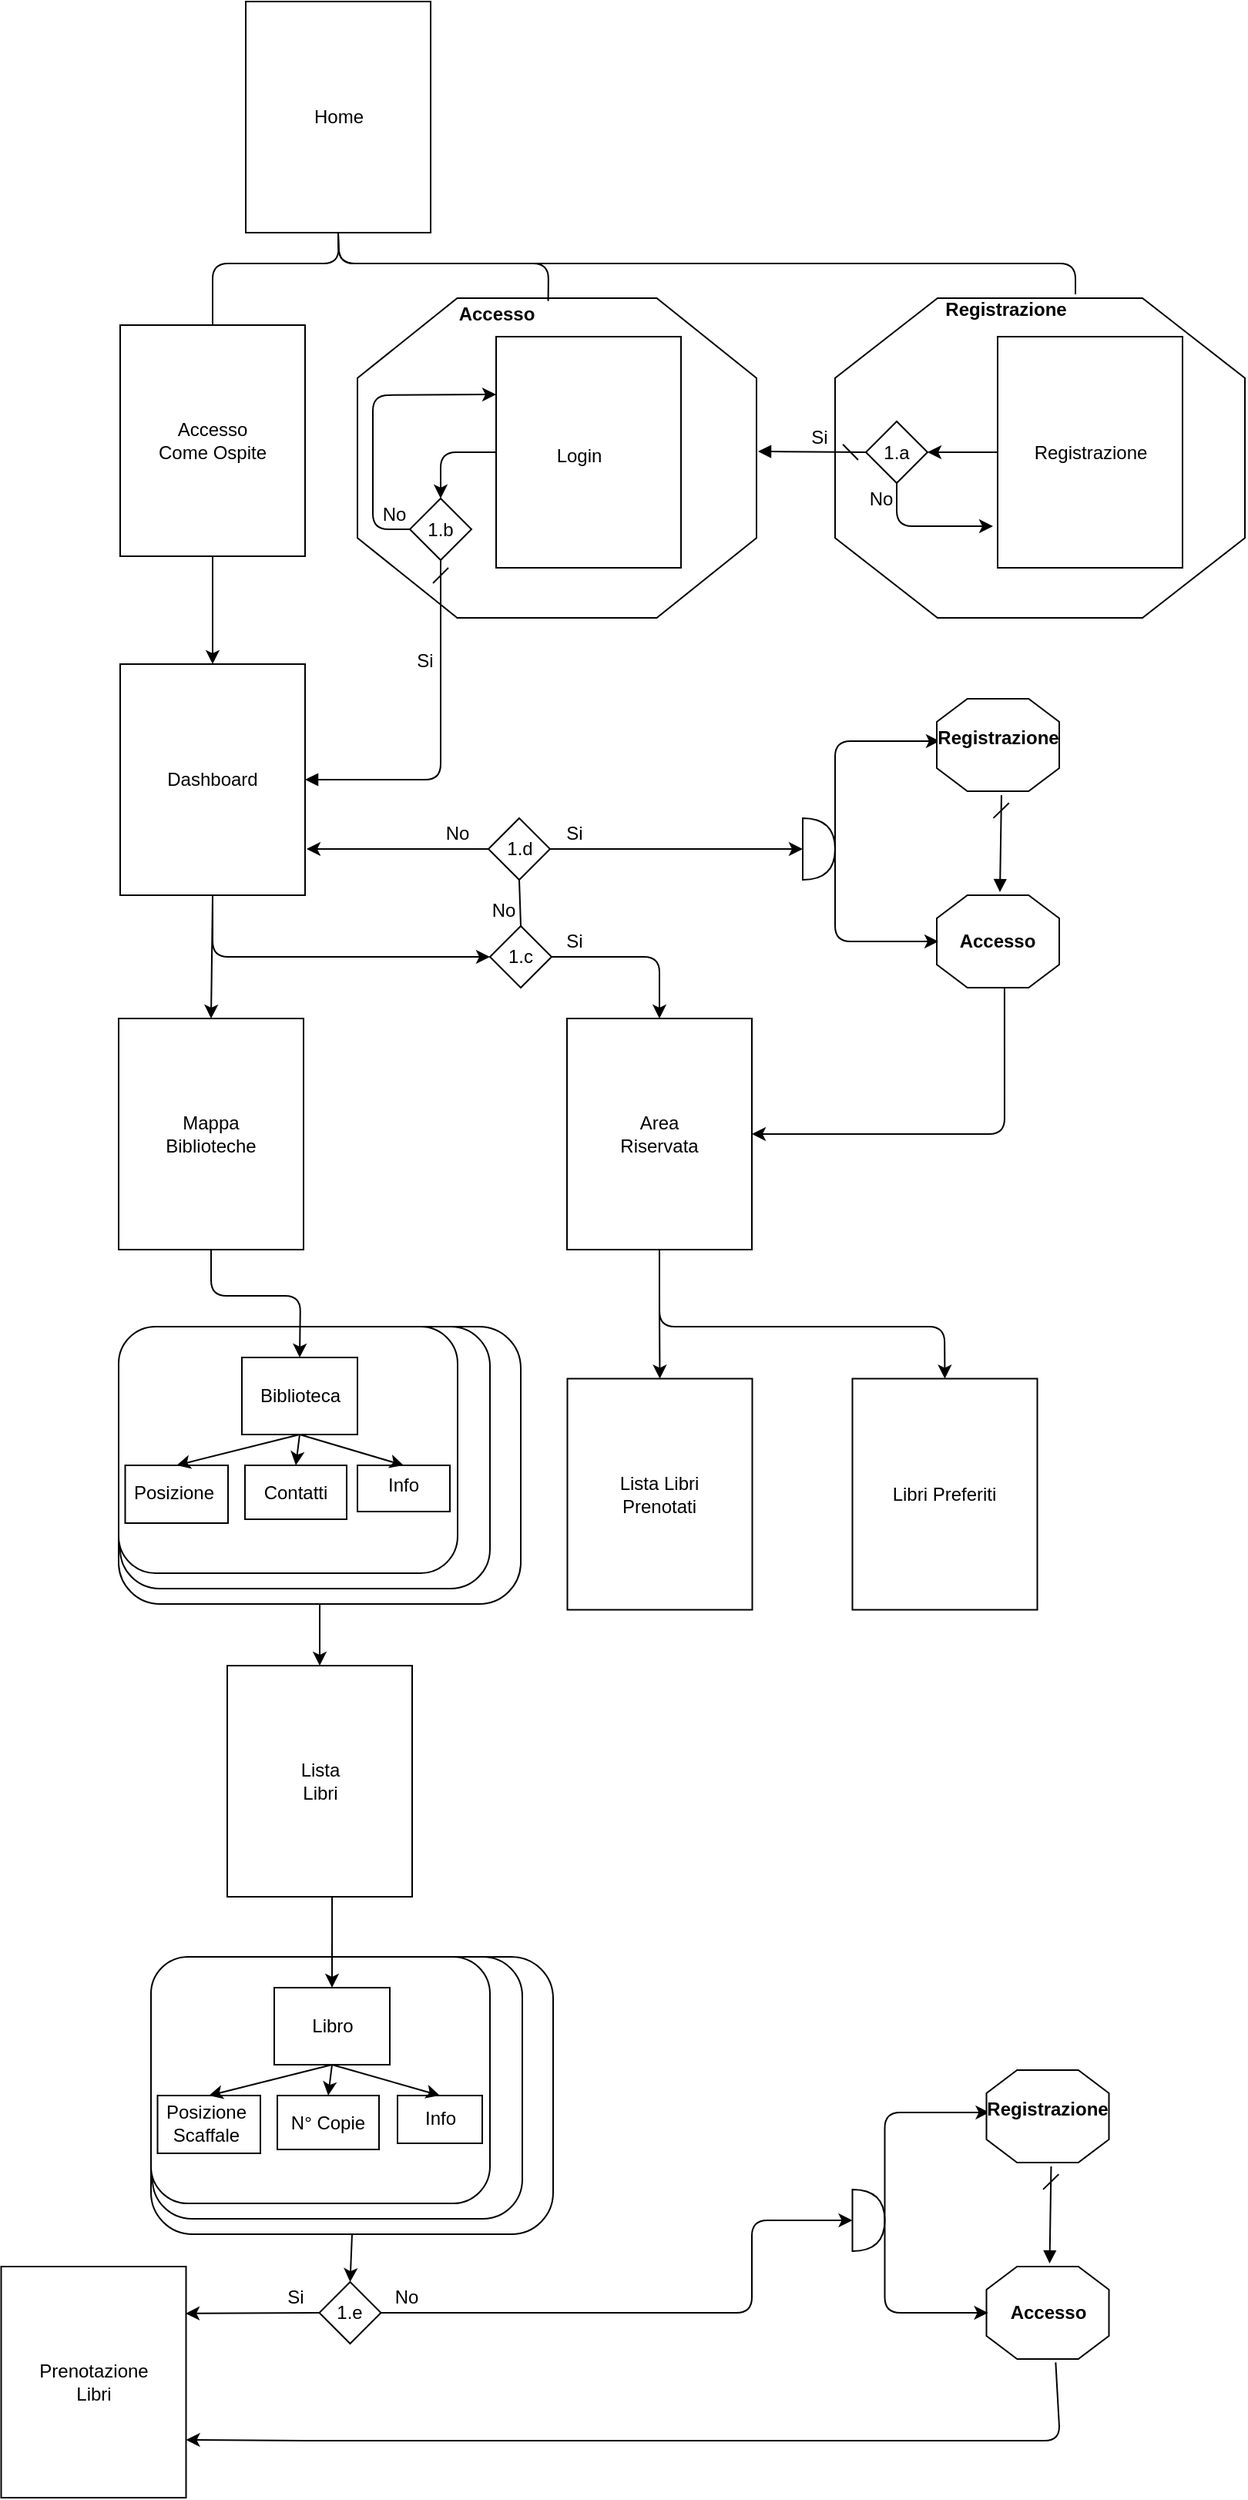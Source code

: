 <mxfile version="13.0.1" type="device"><diagram id="ndiBlsRsTUhL3kRBYsXk" name="Page-1"><mxGraphModel dx="1108" dy="1679" grid="1" gridSize="10" guides="1" tooltips="1" connect="1" arrows="1" fold="1" page="1" pageScale="1" pageWidth="827" pageHeight="1169" math="0" shadow="0"><root><mxCell id="0"/><mxCell id="1" parent="0"/><mxCell id="WTLedRKHWufb6egZbyGW-131" value="Task" style="shape=ext;rounded=1;html=1;whiteSpace=wrap;" parent="1" vertex="1"><mxGeometry x="89" y="400" width="261" height="180" as="geometry"/></mxCell><mxCell id="WTLedRKHWufb6egZbyGW-132" value="Task" style="shape=ext;rounded=1;html=1;whiteSpace=wrap;" parent="1" vertex="1"><mxGeometry x="90" y="400" width="240" height="170" as="geometry"/></mxCell><mxCell id="WTLedRKHWufb6egZbyGW-114" value="" style="verticalLabelPosition=bottom;verticalAlign=top;html=1;shape=mxgraph.basic.polygon;polyCoords=[[0.25,0],[0.75,0],[1,0.25],[1,0.75],[0.75,1],[0.25,1],[0,0.75],[0,0.25]];polyline=0;" parent="1" vertex="1"><mxGeometry x="554" y="-267.5" width="266" height="207.5" as="geometry"/></mxCell><mxCell id="WTLedRKHWufb6egZbyGW-110" value="" style="verticalLabelPosition=bottom;verticalAlign=top;html=1;shape=mxgraph.basic.polygon;polyCoords=[[0.25,0],[0.75,0],[1,0.25],[1,0.75],[0.75,1],[0.25,1],[0,0.75],[0,0.25]];polyline=0;" parent="1" vertex="1"><mxGeometry x="244" y="-267.5" width="259" height="207.5" as="geometry"/></mxCell><mxCell id="WTLedRKHWufb6egZbyGW-2" value="" style="rounded=0;whiteSpace=wrap;html=1;" parent="1" vertex="1"><mxGeometry x="334" y="-242.5" width="120" height="150" as="geometry"/></mxCell><mxCell id="WTLedRKHWufb6egZbyGW-3" value="Login" style="text;html=1;strokeColor=none;fillColor=none;align=center;verticalAlign=middle;whiteSpace=wrap;rounded=0;" parent="1" vertex="1"><mxGeometry x="367.5" y="-175" width="40" height="20" as="geometry"/></mxCell><mxCell id="WTLedRKHWufb6egZbyGW-10" value="" style="rounded=0;whiteSpace=wrap;html=1;" parent="1" vertex="1"><mxGeometry x="380.25" y="433.75" width="120" height="150" as="geometry"/></mxCell><mxCell id="WTLedRKHWufb6egZbyGW-12" value="" style="rounded=0;whiteSpace=wrap;html=1;" parent="1" vertex="1"><mxGeometry x="565.25" y="433.75" width="120" height="150" as="geometry"/></mxCell><mxCell id="WTLedRKHWufb6egZbyGW-13" value="" style="rounded=0;whiteSpace=wrap;html=1;" parent="1" vertex="1"><mxGeometry x="12.75" y="1010" width="120" height="150" as="geometry"/></mxCell><mxCell id="WTLedRKHWufb6egZbyGW-14" value="" style="rounded=0;whiteSpace=wrap;html=1;" parent="1" vertex="1"><mxGeometry x="659.5" y="-242.5" width="120" height="150" as="geometry"/></mxCell><mxCell id="WTLedRKHWufb6egZbyGW-15" value="" style="rounded=0;whiteSpace=wrap;html=1;" parent="1" vertex="1"><mxGeometry x="89" y="200" width="120" height="150" as="geometry"/></mxCell><mxCell id="WTLedRKHWufb6egZbyGW-16" value="" style="rounded=0;whiteSpace=wrap;html=1;" parent="1" vertex="1"><mxGeometry x="159.5" y="620" width="120" height="150" as="geometry"/></mxCell><mxCell id="WTLedRKHWufb6egZbyGW-18" value="Lista Libri" style="text;html=1;strokeColor=none;fillColor=none;align=center;verticalAlign=middle;whiteSpace=wrap;rounded=0;" parent="1" vertex="1"><mxGeometry x="199.5" y="685" width="40" height="20" as="geometry"/></mxCell><mxCell id="WTLedRKHWufb6egZbyGW-21" value="Mappa Biblioteche" style="text;html=1;strokeColor=none;fillColor=none;align=center;verticalAlign=middle;whiteSpace=wrap;rounded=0;" parent="1" vertex="1"><mxGeometry x="114" y="265" width="70" height="20" as="geometry"/></mxCell><mxCell id="WTLedRKHWufb6egZbyGW-23" value="Registrazione" style="text;html=1;strokeColor=none;fillColor=none;align=center;verticalAlign=middle;whiteSpace=wrap;rounded=0;" parent="1" vertex="1"><mxGeometry x="679.5" y="-177.5" width="80" height="20" as="geometry"/></mxCell><mxCell id="WTLedRKHWufb6egZbyGW-24" value="Prenotazione Libri" style="text;html=1;strokeColor=none;fillColor=none;align=center;verticalAlign=middle;whiteSpace=wrap;rounded=0;" parent="1" vertex="1"><mxGeometry x="37.75" y="1072.5" width="70" height="25" as="geometry"/></mxCell><mxCell id="WTLedRKHWufb6egZbyGW-25" value="Lista Libri Prenotati" style="text;html=1;strokeColor=none;fillColor=none;align=center;verticalAlign=middle;whiteSpace=wrap;rounded=0;" parent="1" vertex="1"><mxGeometry x="405.25" y="496.25" width="70" height="25" as="geometry"/></mxCell><mxCell id="WTLedRKHWufb6egZbyGW-26" value="Libri Preferiti" style="text;html=1;strokeColor=none;fillColor=none;align=center;verticalAlign=middle;whiteSpace=wrap;rounded=0;" parent="1" vertex="1"><mxGeometry x="590.25" y="498.75" width="70" height="20" as="geometry"/></mxCell><mxCell id="WTLedRKHWufb6egZbyGW-27" value="" style="rounded=0;whiteSpace=wrap;html=1;" parent="1" vertex="1"><mxGeometry x="380" y="200" width="120" height="150" as="geometry"/></mxCell><mxCell id="WTLedRKHWufb6egZbyGW-28" value="Area Riservata" style="text;html=1;strokeColor=none;fillColor=none;align=center;verticalAlign=middle;whiteSpace=wrap;rounded=0;" parent="1" vertex="1"><mxGeometry x="410" y="265" width="60" height="20" as="geometry"/></mxCell><mxCell id="WTLedRKHWufb6egZbyGW-31" value="" style="rhombus;whiteSpace=wrap;html=1;" parent="1" vertex="1"><mxGeometry x="574" y="-187.5" width="40" height="40" as="geometry"/></mxCell><mxCell id="WTLedRKHWufb6egZbyGW-33" value="" style="endArrow=classic;html=1;entryX=1;entryY=0.5;entryDx=0;entryDy=0;exitX=0;exitY=0.5;exitDx=0;exitDy=0;" parent="1" source="WTLedRKHWufb6egZbyGW-14" target="WTLedRKHWufb6egZbyGW-31" edge="1"><mxGeometry width="50" height="50" relative="1" as="geometry"><mxPoint x="604" y="-192.5" as="sourcePoint"/><mxPoint x="654" y="-72.5" as="targetPoint"/></mxGeometry></mxCell><mxCell id="WTLedRKHWufb6egZbyGW-34" value="1.a" style="text;html=1;strokeColor=none;fillColor=none;align=center;verticalAlign=middle;whiteSpace=wrap;rounded=0;" parent="1" vertex="1"><mxGeometry x="574" y="-177.5" width="40" height="20" as="geometry"/></mxCell><mxCell id="WTLedRKHWufb6egZbyGW-36" value="" style="endArrow=classic;html=1;exitX=0.5;exitY=1;exitDx=0;exitDy=0;entryX=-0.025;entryY=0.82;entryDx=0;entryDy=0;entryPerimeter=0;" parent="1" source="WTLedRKHWufb6egZbyGW-31" target="WTLedRKHWufb6egZbyGW-14" edge="1"><mxGeometry width="50" height="50" relative="1" as="geometry"><mxPoint x="604" y="-55" as="sourcePoint"/><mxPoint x="674" y="-129.5" as="targetPoint"/><Array as="points"><mxPoint x="594" y="-119.5"/></Array></mxGeometry></mxCell><mxCell id="WTLedRKHWufb6egZbyGW-37" value="" style="rhombus;whiteSpace=wrap;html=1;" parent="1" vertex="1"><mxGeometry x="278" y="-137.5" width="40" height="40" as="geometry"/></mxCell><mxCell id="WTLedRKHWufb6egZbyGW-38" value="1.b" style="text;html=1;strokeColor=none;fillColor=none;align=center;verticalAlign=middle;whiteSpace=wrap;rounded=0;" parent="1" vertex="1"><mxGeometry x="283" y="-127.5" width="30" height="20" as="geometry"/></mxCell><mxCell id="WTLedRKHWufb6egZbyGW-39" value="" style="endArrow=classic;html=1;entryX=0;entryY=0.25;entryDx=0;entryDy=0;exitX=0;exitY=0.5;exitDx=0;exitDy=0;" parent="1" source="WTLedRKHWufb6egZbyGW-37" target="WTLedRKHWufb6egZbyGW-2" edge="1"><mxGeometry width="50" height="50" relative="1" as="geometry"><mxPoint x="258" y="-117.5" as="sourcePoint"/><mxPoint x="438" y="-262.5" as="targetPoint"/><Array as="points"><mxPoint x="254" y="-117.5"/><mxPoint x="254" y="-204.5"/></Array></mxGeometry></mxCell><mxCell id="WTLedRKHWufb6egZbyGW-40" value="" style="endArrow=classic;html=1;entryX=0.5;entryY=0;entryDx=0;entryDy=0;exitX=0;exitY=0.5;exitDx=0;exitDy=0;" parent="1" source="WTLedRKHWufb6egZbyGW-2" target="WTLedRKHWufb6egZbyGW-37" edge="1"><mxGeometry width="50" height="50" relative="1" as="geometry"><mxPoint x="415.039" y="-158.56" as="sourcePoint"/><mxPoint x="368" y="-280" as="targetPoint"/><Array as="points"><mxPoint x="298" y="-167.5"/></Array></mxGeometry></mxCell><mxCell id="WTLedRKHWufb6egZbyGW-42" value="" style="rounded=0;whiteSpace=wrap;html=1;" parent="1" vertex="1"><mxGeometry x="90" y="-250" width="120" height="150" as="geometry"/></mxCell><mxCell id="WTLedRKHWufb6egZbyGW-43" value="Accesso Come Ospite" style="text;html=1;strokeColor=none;fillColor=none;align=center;verticalAlign=middle;whiteSpace=wrap;rounded=0;" parent="1" vertex="1"><mxGeometry x="110" y="-185" width="80" height="20" as="geometry"/></mxCell><mxCell id="WTLedRKHWufb6egZbyGW-44" value="" style="endArrow=classic;html=1;exitX=0.5;exitY=1;exitDx=0;exitDy=0;entryX=0.5;entryY=0;entryDx=0;entryDy=0;" parent="1" source="WTLedRKHWufb6egZbyGW-42" target="WTLedRKHWufb6egZbyGW-83" edge="1"><mxGeometry width="50" height="50" relative="1" as="geometry"><mxPoint x="360" y="-10" as="sourcePoint"/><mxPoint x="150" y="-50" as="targetPoint"/></mxGeometry></mxCell><mxCell id="WTLedRKHWufb6egZbyGW-47" value="" style="endArrow=classic;html=1;exitX=0.5;exitY=1;exitDx=0;exitDy=0;entryX=0.5;entryY=0;entryDx=0;entryDy=0;" parent="1" source="WTLedRKHWufb6egZbyGW-83" target="WTLedRKHWufb6egZbyGW-15" edge="1"><mxGeometry width="50" height="50" relative="1" as="geometry"><mxPoint x="151.5" y="120" as="sourcePoint"/><mxPoint x="1" y="260" as="targetPoint"/><Array as="points"/></mxGeometry></mxCell><mxCell id="WTLedRKHWufb6egZbyGW-50" value="" style="startArrow=dash;startSize=8;endArrow=block;endFill=1;endSize=6;html=1;exitX=0;exitY=0.5;exitDx=0;exitDy=0;" parent="1" source="WTLedRKHWufb6egZbyGW-34" edge="1"><mxGeometry width="100" relative="1" as="geometry"><mxPoint x="414" y="27.5" as="sourcePoint"/><mxPoint x="504" y="-168" as="targetPoint"/></mxGeometry></mxCell><mxCell id="WTLedRKHWufb6egZbyGW-51" value="" style="startArrow=dash;startSize=8;endArrow=block;endFill=1;endSize=6;html=1;entryX=1;entryY=0.5;entryDx=0;entryDy=0;exitX=0.5;exitY=1;exitDx=0;exitDy=0;" parent="1" source="WTLedRKHWufb6egZbyGW-37" edge="1"><mxGeometry width="100" relative="1" as="geometry"><mxPoint x="454" y="-60" as="sourcePoint"/><mxPoint x="210" y="45" as="targetPoint"/><Array as="points"><mxPoint x="298" y="45"/></Array></mxGeometry></mxCell><mxCell id="WTLedRKHWufb6egZbyGW-53" value="Si" style="text;html=1;strokeColor=none;fillColor=none;align=center;verticalAlign=middle;whiteSpace=wrap;rounded=0;" parent="1" vertex="1"><mxGeometry x="534" y="-187.5" width="20" height="20" as="geometry"/></mxCell><mxCell id="WTLedRKHWufb6egZbyGW-54" value="No" style="text;html=1;strokeColor=none;fillColor=none;align=center;verticalAlign=middle;whiteSpace=wrap;rounded=0;" parent="1" vertex="1"><mxGeometry x="574" y="-147.5" width="20" height="20" as="geometry"/></mxCell><mxCell id="WTLedRKHWufb6egZbyGW-55" value="No" style="text;html=1;strokeColor=none;fillColor=none;align=center;verticalAlign=middle;whiteSpace=wrap;rounded=0;" parent="1" vertex="1"><mxGeometry x="258" y="-137.5" width="20" height="20" as="geometry"/></mxCell><mxCell id="WTLedRKHWufb6egZbyGW-58" value="Si" style="text;html=1;strokeColor=none;fillColor=none;align=center;verticalAlign=middle;whiteSpace=wrap;rounded=0;" parent="1" vertex="1"><mxGeometry x="278" y="-42.5" width="20" height="20" as="geometry"/></mxCell><mxCell id="WTLedRKHWufb6egZbyGW-65" value="" style="rhombus;whiteSpace=wrap;html=1;" parent="1" vertex="1"><mxGeometry x="219.25" y="1020" width="40" height="40" as="geometry"/></mxCell><mxCell id="WTLedRKHWufb6egZbyGW-66" value="1.e" style="text;html=1;strokeColor=none;fillColor=none;align=center;verticalAlign=middle;whiteSpace=wrap;rounded=0;" parent="1" vertex="1"><mxGeometry x="224.25" y="1030" width="30" height="20" as="geometry"/></mxCell><mxCell id="WTLedRKHWufb6egZbyGW-68" value="" style="endArrow=classic;html=1;exitX=0.5;exitY=1;exitDx=0;exitDy=0;entryX=0.5;entryY=0;entryDx=0;entryDy=0;" parent="1" source="WTLedRKHWufb6egZbyGW-147" target="WTLedRKHWufb6egZbyGW-65" edge="1"><mxGeometry width="50" height="50" relative="1" as="geometry"><mxPoint x="231.0" y="1000.0" as="sourcePoint"/><mxPoint x="601" y="1070" as="targetPoint"/></mxGeometry></mxCell><mxCell id="WTLedRKHWufb6egZbyGW-71" value="" style="rhombus;whiteSpace=wrap;html=1;" parent="1" vertex="1"><mxGeometry x="330" y="140" width="40" height="40" as="geometry"/></mxCell><mxCell id="WTLedRKHWufb6egZbyGW-72" value="1.c" style="text;html=1;strokeColor=none;fillColor=none;align=center;verticalAlign=middle;whiteSpace=wrap;rounded=0;" parent="1" vertex="1"><mxGeometry x="330" y="150" width="40" height="20" as="geometry"/></mxCell><mxCell id="WTLedRKHWufb6egZbyGW-75" value="" style="endArrow=classic;html=1;exitX=1;exitY=0.5;exitDx=0;exitDy=0;entryX=0.5;entryY=0;entryDx=0;entryDy=0;" parent="1" source="WTLedRKHWufb6egZbyGW-72" target="WTLedRKHWufb6egZbyGW-27" edge="1"><mxGeometry width="50" height="50" relative="1" as="geometry"><mxPoint x="189" y="140" as="sourcePoint"/><mxPoint x="340" y="170" as="targetPoint"/><Array as="points"><mxPoint x="440" y="160"/></Array></mxGeometry></mxCell><mxCell id="WTLedRKHWufb6egZbyGW-78" value="Si" style="text;html=1;strokeColor=none;fillColor=none;align=center;verticalAlign=middle;whiteSpace=wrap;rounded=0;" parent="1" vertex="1"><mxGeometry x="375" y="140" width="20" height="20" as="geometry"/></mxCell><mxCell id="WTLedRKHWufb6egZbyGW-79" value="" style="endArrow=none;html=1;entryX=0.5;entryY=1;entryDx=0;entryDy=0;exitX=0.5;exitY=0;exitDx=0;exitDy=0;" parent="1" source="WTLedRKHWufb6egZbyGW-42" target="WTLedRKHWufb6egZbyGW-80" edge="1"><mxGeometry width="50" height="50" relative="1" as="geometry"><mxPoint x="32.0" y="-200.0" as="sourcePoint"/><mxPoint x="373.5" y="-201" as="targetPoint"/><Array as="points"><mxPoint x="150" y="-290"/><mxPoint x="232" y="-290"/></Array></mxGeometry></mxCell><mxCell id="WTLedRKHWufb6egZbyGW-80" value="" style="rounded=0;whiteSpace=wrap;html=1;" parent="1" vertex="1"><mxGeometry x="171.5" y="-460" width="120" height="150" as="geometry"/></mxCell><mxCell id="WTLedRKHWufb6egZbyGW-81" value="Home" style="text;html=1;strokeColor=none;fillColor=none;align=center;verticalAlign=middle;whiteSpace=wrap;rounded=0;" parent="1" vertex="1"><mxGeometry x="211.5" y="-395" width="40" height="20" as="geometry"/></mxCell><mxCell id="WTLedRKHWufb6egZbyGW-83" value="" style="rounded=0;whiteSpace=wrap;html=1;" parent="1" vertex="1"><mxGeometry x="90" y="-30" width="120" height="150" as="geometry"/></mxCell><mxCell id="WTLedRKHWufb6egZbyGW-84" value="Dashboard" style="text;html=1;strokeColor=none;fillColor=none;align=center;verticalAlign=middle;whiteSpace=wrap;rounded=0;" parent="1" vertex="1"><mxGeometry x="114.25" y="37.5" width="71.5" height="15" as="geometry"/></mxCell><mxCell id="WTLedRKHWufb6egZbyGW-88" value="" style="endArrow=none;html=1;entryX=0.5;entryY=1;entryDx=0;entryDy=0;" parent="1" target="WTLedRKHWufb6egZbyGW-80" edge="1"><mxGeometry width="50" height="50" relative="1" as="geometry"><mxPoint x="710" y="-270" as="sourcePoint"/><mxPoint x="242" y="-258.5" as="targetPoint"/><Array as="points"><mxPoint x="710" y="-290"/><mxPoint x="552" y="-290"/><mxPoint x="232" y="-290"/></Array></mxGeometry></mxCell><mxCell id="WTLedRKHWufb6egZbyGW-89" value="" style="endArrow=classic;html=1;exitX=0.5;exitY=1;exitDx=0;exitDy=0;entryX=0;entryY=0.5;entryDx=0;entryDy=0;" parent="1" source="WTLedRKHWufb6egZbyGW-83" target="WTLedRKHWufb6egZbyGW-72" edge="1"><mxGeometry width="50" height="50" relative="1" as="geometry"><mxPoint x="160" y="130" as="sourcePoint"/><mxPoint x="320" y="160" as="targetPoint"/><Array as="points"><mxPoint x="150" y="160"/></Array></mxGeometry></mxCell><mxCell id="WTLedRKHWufb6egZbyGW-90" value="" style="endArrow=classic;html=1;entryX=0;entryY=0.5;entryDx=0;entryDy=0;entryPerimeter=0;exitX=1;exitY=0.5;exitDx=0;exitDy=0;" parent="1" source="WTLedRKHWufb6egZbyGW-96" target="WTLedRKHWufb6egZbyGW-91" edge="1"><mxGeometry width="50" height="50" relative="1" as="geometry"><mxPoint x="529" y="110" as="sourcePoint"/><mxPoint x="530" y="70" as="targetPoint"/><Array as="points"><mxPoint x="529" y="90"/></Array></mxGeometry></mxCell><mxCell id="WTLedRKHWufb6egZbyGW-91" value="" style="shape=or;whiteSpace=wrap;html=1;rotation=0;" parent="1" vertex="1"><mxGeometry x="533" y="70" width="21" height="40" as="geometry"/></mxCell><mxCell id="WTLedRKHWufb6egZbyGW-93" value="No" style="text;html=1;strokeColor=none;fillColor=none;align=center;verticalAlign=middle;whiteSpace=wrap;rounded=0;" parent="1" vertex="1"><mxGeometry x="329" y="120" width="20" height="20" as="geometry"/></mxCell><mxCell id="WTLedRKHWufb6egZbyGW-96" value="" style="rhombus;whiteSpace=wrap;html=1;" parent="1" vertex="1"><mxGeometry x="329" y="70" width="40" height="40" as="geometry"/></mxCell><mxCell id="WTLedRKHWufb6egZbyGW-97" value="1.d" style="text;html=1;strokeColor=none;fillColor=none;align=center;verticalAlign=middle;whiteSpace=wrap;rounded=0;" parent="1" vertex="1"><mxGeometry x="336.5" y="80" width="25" height="20" as="geometry"/></mxCell><mxCell id="WTLedRKHWufb6egZbyGW-98" value="Si" style="text;html=1;strokeColor=none;fillColor=none;align=center;verticalAlign=middle;whiteSpace=wrap;rounded=0;" parent="1" vertex="1"><mxGeometry x="375" y="70" width="20" height="20" as="geometry"/></mxCell><mxCell id="WTLedRKHWufb6egZbyGW-99" value="No" style="text;html=1;strokeColor=none;fillColor=none;align=center;verticalAlign=middle;whiteSpace=wrap;rounded=0;" parent="1" vertex="1"><mxGeometry x="299" y="70" width="20" height="20" as="geometry"/></mxCell><mxCell id="WTLedRKHWufb6egZbyGW-100" value="" style="endArrow=classic;html=1;exitX=0;exitY=0.5;exitDx=0;exitDy=0;entryX=1.008;entryY=0.8;entryDx=0;entryDy=0;entryPerimeter=0;" parent="1" source="WTLedRKHWufb6egZbyGW-96" target="WTLedRKHWufb6egZbyGW-83" edge="1"><mxGeometry width="50" height="50" relative="1" as="geometry"><mxPoint x="320" y="83" as="sourcePoint"/><mxPoint x="240" y="90" as="targetPoint"/><Array as="points"/></mxGeometry></mxCell><mxCell id="WTLedRKHWufb6egZbyGW-109" value="" style="endArrow=none;html=1;entryX=0.5;entryY=1;entryDx=0;entryDy=0;exitX=0.5;exitY=0;exitDx=0;exitDy=0;" parent="1" source="WTLedRKHWufb6egZbyGW-71" target="WTLedRKHWufb6egZbyGW-96" edge="1"><mxGeometry width="50" height="50" relative="1" as="geometry"><mxPoint x="539.683" y="9.502" as="sourcePoint"/><mxPoint x="390" y="-90" as="targetPoint"/><Array as="points"/></mxGeometry></mxCell><mxCell id="WTLedRKHWufb6egZbyGW-112" value="" style="endArrow=none;html=1;entryX=0.5;entryY=1;entryDx=0;entryDy=0;exitX=0.478;exitY=0.009;exitDx=0;exitDy=0;exitPerimeter=0;" parent="1" source="WTLedRKHWufb6egZbyGW-110" target="WTLedRKHWufb6egZbyGW-80" edge="1"><mxGeometry width="50" height="50" relative="1" as="geometry"><mxPoint x="272.853" y="-216.325" as="sourcePoint"/><mxPoint x="242" y="-258.5" as="targetPoint"/><Array as="points"><mxPoint x="368" y="-290"/><mxPoint x="232" y="-290"/></Array></mxGeometry></mxCell><mxCell id="WTLedRKHWufb6egZbyGW-113" value="&lt;b&gt;Accesso&lt;/b&gt;" style="text;html=1;strokeColor=none;fillColor=none;align=center;verticalAlign=middle;whiteSpace=wrap;rounded=0;" parent="1" vertex="1"><mxGeometry x="309" y="-267.5" width="51" height="20" as="geometry"/></mxCell><mxCell id="WTLedRKHWufb6egZbyGW-115" value="&lt;b&gt;Registrazione&lt;/b&gt;" style="text;html=1;strokeColor=none;fillColor=none;align=center;verticalAlign=middle;whiteSpace=wrap;rounded=0;" parent="1" vertex="1"><mxGeometry x="620" y="-267.5" width="90" height="15" as="geometry"/></mxCell><mxCell id="WTLedRKHWufb6egZbyGW-116" value="" style="endArrow=classic;html=1;exitX=1;exitY=0.5;exitDx=0;exitDy=0;exitPerimeter=0;entryX=0.025;entryY=0.458;entryDx=0;entryDy=0;entryPerimeter=0;" parent="1" source="WTLedRKHWufb6egZbyGW-91" target="WTLedRKHWufb6egZbyGW-118" edge="1"><mxGeometry width="50" height="50" relative="1" as="geometry"><mxPoint x="554" y="70" as="sourcePoint"/><mxPoint x="590" y="20" as="targetPoint"/><Array as="points"><mxPoint x="554" y="20"/></Array></mxGeometry></mxCell><mxCell id="WTLedRKHWufb6egZbyGW-118" value="" style="verticalLabelPosition=bottom;verticalAlign=top;html=1;shape=mxgraph.basic.polygon;polyCoords=[[0.25,0],[0.75,0],[1,0.25],[1,0.75],[0.75,1],[0.25,1],[0,0.75],[0,0.25]];polyline=0;" parent="1" vertex="1"><mxGeometry x="620" y="-7.5" width="79.5" height="60" as="geometry"/></mxCell><mxCell id="WTLedRKHWufb6egZbyGW-119" value="&lt;b&gt;Registrazione&lt;/b&gt;" style="text;html=1;strokeColor=none;fillColor=none;align=center;verticalAlign=middle;whiteSpace=wrap;rounded=0;" parent="1" vertex="1"><mxGeometry x="614.75" y="10" width="90" height="15" as="geometry"/></mxCell><mxCell id="WTLedRKHWufb6egZbyGW-120" value="" style="verticalLabelPosition=bottom;verticalAlign=top;html=1;shape=mxgraph.basic.polygon;polyCoords=[[0.25,0],[0.75,0],[1,0.25],[1,0.75],[0.75,1],[0.25,1],[0,0.75],[0,0.25]];polyline=0;" parent="1" vertex="1"><mxGeometry x="620" y="120" width="79.5" height="60" as="geometry"/></mxCell><mxCell id="WTLedRKHWufb6egZbyGW-122" value="" style="endArrow=classic;html=1;exitX=1;exitY=0.5;exitDx=0;exitDy=0;exitPerimeter=0;entryX=0.013;entryY=0.5;entryDx=0;entryDy=0;entryPerimeter=0;" parent="1" source="WTLedRKHWufb6egZbyGW-91" target="WTLedRKHWufb6egZbyGW-120" edge="1"><mxGeometry width="50" height="50" relative="1" as="geometry"><mxPoint x="564" y="100" as="sourcePoint"/><mxPoint x="580" y="150" as="targetPoint"/><Array as="points"><mxPoint x="554" y="150"/></Array></mxGeometry></mxCell><mxCell id="WTLedRKHWufb6egZbyGW-123" value="&lt;b&gt;Accesso&lt;/b&gt;" style="text;html=1;strokeColor=none;fillColor=none;align=center;verticalAlign=middle;whiteSpace=wrap;rounded=0;" parent="1" vertex="1"><mxGeometry x="634.25" y="140" width="51" height="20" as="geometry"/></mxCell><mxCell id="WTLedRKHWufb6egZbyGW-124" value="" style="startArrow=dash;startSize=8;endArrow=block;endFill=1;endSize=6;html=1;exitX=0.528;exitY=1.042;exitDx=0;exitDy=0;exitPerimeter=0;" parent="1" source="WTLedRKHWufb6egZbyGW-118" edge="1"><mxGeometry width="100" relative="1" as="geometry"><mxPoint x="740" y="-175" as="sourcePoint"/><mxPoint x="661" y="118" as="targetPoint"/></mxGeometry></mxCell><mxCell id="WTLedRKHWufb6egZbyGW-125" value="" style="endArrow=classic;html=1;exitX=0.553;exitY=1;exitDx=0;exitDy=0;exitPerimeter=0;entryX=1;entryY=0.5;entryDx=0;entryDy=0;" parent="1" source="WTLedRKHWufb6egZbyGW-120" target="WTLedRKHWufb6egZbyGW-27" edge="1"><mxGeometry width="50" height="50" relative="1" as="geometry"><mxPoint x="564" y="100" as="sourcePoint"/><mxPoint x="631.034" y="160" as="targetPoint"/><Array as="points"><mxPoint x="664" y="275"/></Array></mxGeometry></mxCell><mxCell id="WTLedRKHWufb6egZbyGW-130" value="" style="shape=ext;rounded=1;html=1;whiteSpace=wrap;" parent="1" vertex="1"><mxGeometry x="89" y="400" width="220" height="160" as="geometry"/></mxCell><mxCell id="WTLedRKHWufb6egZbyGW-133" value="" style="rounded=0;whiteSpace=wrap;html=1;" parent="1" vertex="1"><mxGeometry x="169" y="420" width="75" height="50" as="geometry"/></mxCell><mxCell id="WTLedRKHWufb6egZbyGW-134" value="Biblioteca" style="text;html=1;strokeColor=none;fillColor=none;align=center;verticalAlign=middle;whiteSpace=wrap;rounded=0;" parent="1" vertex="1"><mxGeometry x="171.5" y="435" width="70" height="20" as="geometry"/></mxCell><mxCell id="WTLedRKHWufb6egZbyGW-135" value="" style="endArrow=classic;html=1;exitX=0.5;exitY=1;exitDx=0;exitDy=0;entryX=0.5;entryY=0;entryDx=0;entryDy=0;" parent="1" source="WTLedRKHWufb6egZbyGW-133" target="WTLedRKHWufb6egZbyGW-136" edge="1"><mxGeometry width="50" height="50" relative="1" as="geometry"><mxPoint x="393.82" y="510" as="sourcePoint"/><mxPoint x="420" y="510" as="targetPoint"/><Array as="points"/></mxGeometry></mxCell><mxCell id="WTLedRKHWufb6egZbyGW-60" value="" style="endArrow=classic;html=1;exitX=0.5;exitY=1;exitDx=0;exitDy=0;entryX=0.5;entryY=0;entryDx=0;entryDy=0;" parent="1" source="WTLedRKHWufb6egZbyGW-15" target="WTLedRKHWufb6egZbyGW-133" edge="1"><mxGeometry width="50" height="50" relative="1" as="geometry"><mxPoint x="99" y="550" as="sourcePoint"/><mxPoint x="149" y="400" as="targetPoint"/><Array as="points"><mxPoint x="149" y="380"/><mxPoint x="207" y="380"/></Array></mxGeometry></mxCell><mxCell id="WTLedRKHWufb6egZbyGW-136" value="" style="rounded=0;whiteSpace=wrap;html=1;" parent="1" vertex="1"><mxGeometry x="171" y="490" width="66" height="35" as="geometry"/></mxCell><mxCell id="WTLedRKHWufb6egZbyGW-137" value="" style="rounded=0;whiteSpace=wrap;html=1;" parent="1" vertex="1"><mxGeometry x="93.25" y="490" width="66.75" height="37.5" as="geometry"/></mxCell><mxCell id="WTLedRKHWufb6egZbyGW-139" value="Posizione" style="text;html=1;strokeColor=none;fillColor=none;align=center;verticalAlign=middle;whiteSpace=wrap;rounded=0;" parent="1" vertex="1"><mxGeometry x="90" y="497.5" width="70" height="20" as="geometry"/></mxCell><mxCell id="WTLedRKHWufb6egZbyGW-140" value="Contatti" style="text;html=1;strokeColor=none;fillColor=none;align=center;verticalAlign=middle;whiteSpace=wrap;rounded=0;" parent="1" vertex="1"><mxGeometry x="169" y="497.5" width="70" height="20" as="geometry"/></mxCell><mxCell id="WTLedRKHWufb6egZbyGW-141" value="" style="rounded=0;whiteSpace=wrap;html=1;" parent="1" vertex="1"><mxGeometry x="244" y="490" width="60" height="30" as="geometry"/></mxCell><mxCell id="WTLedRKHWufb6egZbyGW-143" value="Info" style="text;html=1;strokeColor=none;fillColor=none;align=center;verticalAlign=middle;whiteSpace=wrap;rounded=0;" parent="1" vertex="1"><mxGeometry x="251" y="490" width="46" height="25" as="geometry"/></mxCell><mxCell id="WTLedRKHWufb6egZbyGW-144" value="" style="endArrow=classic;html=1;exitX=0.5;exitY=1;exitDx=0;exitDy=0;entryX=0.5;entryY=0;entryDx=0;entryDy=0;" parent="1" source="WTLedRKHWufb6egZbyGW-133" target="WTLedRKHWufb6egZbyGW-141" edge="1"><mxGeometry width="50" height="50" relative="1" as="geometry"><mxPoint x="216.5" y="480" as="sourcePoint"/><mxPoint x="270" y="490" as="targetPoint"/><Array as="points"/></mxGeometry></mxCell><mxCell id="WTLedRKHWufb6egZbyGW-145" value="" style="endArrow=classic;html=1;exitX=0.5;exitY=1;exitDx=0;exitDy=0;entryX=0.5;entryY=0;entryDx=0;entryDy=0;" parent="1" source="WTLedRKHWufb6egZbyGW-133" target="WTLedRKHWufb6egZbyGW-137" edge="1"><mxGeometry width="50" height="50" relative="1" as="geometry"><mxPoint x="216.5" y="480" as="sourcePoint"/><mxPoint x="214" y="500" as="targetPoint"/><Array as="points"/></mxGeometry></mxCell><mxCell id="WTLedRKHWufb6egZbyGW-146" value="" style="endArrow=classic;html=1;entryX=0.5;entryY=0;entryDx=0;entryDy=0;exitX=0.5;exitY=1;exitDx=0;exitDy=0;" parent="1" source="WTLedRKHWufb6egZbyGW-131" target="WTLedRKHWufb6egZbyGW-16" edge="1"><mxGeometry width="50" height="50" relative="1" as="geometry"><mxPoint x="214" y="800.0" as="sourcePoint"/><mxPoint x="265.0" y="949.0" as="targetPoint"/><Array as="points"/></mxGeometry></mxCell><mxCell id="WTLedRKHWufb6egZbyGW-147" value="Task" style="shape=ext;rounded=1;html=1;whiteSpace=wrap;" parent="1" vertex="1"><mxGeometry x="110" y="809" width="261" height="180" as="geometry"/></mxCell><mxCell id="WTLedRKHWufb6egZbyGW-148" value="Task" style="shape=ext;rounded=1;html=1;whiteSpace=wrap;" parent="1" vertex="1"><mxGeometry x="111" y="809" width="240" height="170" as="geometry"/></mxCell><mxCell id="WTLedRKHWufb6egZbyGW-149" value="" style="shape=ext;rounded=1;html=1;whiteSpace=wrap;" parent="1" vertex="1"><mxGeometry x="110" y="809" width="220" height="160" as="geometry"/></mxCell><mxCell id="WTLedRKHWufb6egZbyGW-150" value="" style="rounded=0;whiteSpace=wrap;html=1;" parent="1" vertex="1"><mxGeometry x="190" y="829" width="75" height="50" as="geometry"/></mxCell><mxCell id="WTLedRKHWufb6egZbyGW-152" value="" style="endArrow=classic;html=1;exitX=0.5;exitY=1;exitDx=0;exitDy=0;entryX=0.5;entryY=0;entryDx=0;entryDy=0;" parent="1" source="WTLedRKHWufb6egZbyGW-150" target="WTLedRKHWufb6egZbyGW-153" edge="1"><mxGeometry width="50" height="50" relative="1" as="geometry"><mxPoint x="414.82" y="919" as="sourcePoint"/><mxPoint x="441" y="919" as="targetPoint"/><Array as="points"/></mxGeometry></mxCell><mxCell id="WTLedRKHWufb6egZbyGW-153" value="" style="rounded=0;whiteSpace=wrap;html=1;" parent="1" vertex="1"><mxGeometry x="192" y="899" width="66" height="35" as="geometry"/></mxCell><mxCell id="WTLedRKHWufb6egZbyGW-154" value="" style="rounded=0;whiteSpace=wrap;html=1;" parent="1" vertex="1"><mxGeometry x="114.25" y="899" width="66.75" height="37.5" as="geometry"/></mxCell><mxCell id="WTLedRKHWufb6egZbyGW-155" value="Posizione&lt;br&gt;Scaffale" style="text;html=1;strokeColor=none;fillColor=none;align=center;verticalAlign=middle;whiteSpace=wrap;rounded=0;" parent="1" vertex="1"><mxGeometry x="111" y="906.5" width="70" height="20" as="geometry"/></mxCell><mxCell id="WTLedRKHWufb6egZbyGW-156" value="N° Copie" style="text;html=1;strokeColor=none;fillColor=none;align=center;verticalAlign=middle;whiteSpace=wrap;rounded=0;" parent="1" vertex="1"><mxGeometry x="190" y="906.5" width="70" height="20" as="geometry"/></mxCell><mxCell id="WTLedRKHWufb6egZbyGW-157" value="" style="rounded=0;whiteSpace=wrap;html=1;" parent="1" vertex="1"><mxGeometry x="270" y="899" width="55" height="31" as="geometry"/></mxCell><mxCell id="WTLedRKHWufb6egZbyGW-158" value="Info" style="text;html=1;strokeColor=none;fillColor=none;align=center;verticalAlign=middle;whiteSpace=wrap;rounded=0;" parent="1" vertex="1"><mxGeometry x="274.5" y="901.5" width="46" height="25" as="geometry"/></mxCell><mxCell id="WTLedRKHWufb6egZbyGW-159" value="" style="endArrow=classic;html=1;exitX=0.5;exitY=1;exitDx=0;exitDy=0;entryX=0.5;entryY=0;entryDx=0;entryDy=0;" parent="1" source="WTLedRKHWufb6egZbyGW-150" target="WTLedRKHWufb6egZbyGW-157" edge="1"><mxGeometry width="50" height="50" relative="1" as="geometry"><mxPoint x="237.5" y="889" as="sourcePoint"/><mxPoint x="291" y="899" as="targetPoint"/><Array as="points"/></mxGeometry></mxCell><mxCell id="WTLedRKHWufb6egZbyGW-160" value="" style="endArrow=classic;html=1;exitX=0.5;exitY=1;exitDx=0;exitDy=0;entryX=0.5;entryY=0;entryDx=0;entryDy=0;" parent="1" source="WTLedRKHWufb6egZbyGW-150" target="WTLedRKHWufb6egZbyGW-154" edge="1"><mxGeometry width="50" height="50" relative="1" as="geometry"><mxPoint x="237.5" y="889" as="sourcePoint"/><mxPoint x="235" y="909" as="targetPoint"/><Array as="points"/></mxGeometry></mxCell><mxCell id="WTLedRKHWufb6egZbyGW-19" value="Libro" style="text;html=1;strokeColor=none;fillColor=none;align=center;verticalAlign=middle;whiteSpace=wrap;rounded=0;" parent="1" vertex="1"><mxGeometry x="207.5" y="844" width="40" height="20" as="geometry"/></mxCell><mxCell id="WTLedRKHWufb6egZbyGW-59" value="" style="endArrow=classic;html=1;entryX=0.5;entryY=0;entryDx=0;entryDy=0;exitX=0.567;exitY=1;exitDx=0;exitDy=0;exitPerimeter=0;" parent="1" source="WTLedRKHWufb6egZbyGW-16" target="WTLedRKHWufb6egZbyGW-150" edge="1"><mxGeometry width="50" height="50" relative="1" as="geometry"><mxPoint x="328.5" y="930" as="sourcePoint"/><mxPoint x="219.5" y="799.0" as="targetPoint"/><Array as="points"/></mxGeometry></mxCell><mxCell id="WTLedRKHWufb6egZbyGW-162" value="" style="endArrow=classic;html=1;exitX=0;exitY=0.5;exitDx=0;exitDy=0;entryX=0.998;entryY=0.203;entryDx=0;entryDy=0;entryPerimeter=0;" parent="1" source="WTLedRKHWufb6egZbyGW-65" target="WTLedRKHWufb6egZbyGW-13" edge="1"><mxGeometry width="50" height="50" relative="1" as="geometry"><mxPoint x="250.5" y="999.0" as="sourcePoint"/><mxPoint x="140" y="1040" as="targetPoint"/><Array as="points"/></mxGeometry></mxCell><mxCell id="WTLedRKHWufb6egZbyGW-163" value="Si" style="text;html=1;strokeColor=none;fillColor=none;align=center;verticalAlign=middle;whiteSpace=wrap;rounded=0;" parent="1" vertex="1"><mxGeometry x="192" y="1020" width="24" height="20" as="geometry"/></mxCell><mxCell id="WTLedRKHWufb6egZbyGW-164" value="" style="shape=or;whiteSpace=wrap;html=1;rotation=0;" parent="1" vertex="1"><mxGeometry x="565.25" y="960" width="21" height="40" as="geometry"/></mxCell><mxCell id="WTLedRKHWufb6egZbyGW-165" value="" style="endArrow=classic;html=1;exitX=1;exitY=0.5;exitDx=0;exitDy=0;exitPerimeter=0;entryX=0.025;entryY=0.458;entryDx=0;entryDy=0;entryPerimeter=0;" parent="1" source="WTLedRKHWufb6egZbyGW-164" target="WTLedRKHWufb6egZbyGW-166" edge="1"><mxGeometry width="50" height="50" relative="1" as="geometry"><mxPoint x="586.25" y="960" as="sourcePoint"/><mxPoint x="622.25" y="910" as="targetPoint"/><Array as="points"><mxPoint x="586.25" y="910"/></Array></mxGeometry></mxCell><mxCell id="WTLedRKHWufb6egZbyGW-166" value="" style="verticalLabelPosition=bottom;verticalAlign=top;html=1;shape=mxgraph.basic.polygon;polyCoords=[[0.25,0],[0.75,0],[1,0.25],[1,0.75],[0.75,1],[0.25,1],[0,0.75],[0,0.25]];polyline=0;" parent="1" vertex="1"><mxGeometry x="652.25" y="882.5" width="79.5" height="60" as="geometry"/></mxCell><mxCell id="WTLedRKHWufb6egZbyGW-167" value="&lt;b&gt;Registrazione&lt;/b&gt;" style="text;html=1;strokeColor=none;fillColor=none;align=center;verticalAlign=middle;whiteSpace=wrap;rounded=0;" parent="1" vertex="1"><mxGeometry x="647" y="900" width="90" height="15" as="geometry"/></mxCell><mxCell id="WTLedRKHWufb6egZbyGW-168" value="" style="verticalLabelPosition=bottom;verticalAlign=top;html=1;shape=mxgraph.basic.polygon;polyCoords=[[0.25,0],[0.75,0],[1,0.25],[1,0.75],[0.75,1],[0.25,1],[0,0.75],[0,0.25]];polyline=0;" parent="1" vertex="1"><mxGeometry x="652.25" y="1010" width="79.5" height="60" as="geometry"/></mxCell><mxCell id="WTLedRKHWufb6egZbyGW-169" value="" style="endArrow=classic;html=1;exitX=1;exitY=0.5;exitDx=0;exitDy=0;exitPerimeter=0;entryX=0.013;entryY=0.5;entryDx=0;entryDy=0;entryPerimeter=0;" parent="1" source="WTLedRKHWufb6egZbyGW-164" target="WTLedRKHWufb6egZbyGW-168" edge="1"><mxGeometry width="50" height="50" relative="1" as="geometry"><mxPoint x="596.25" y="990" as="sourcePoint"/><mxPoint x="612.25" y="1040" as="targetPoint"/><Array as="points"><mxPoint x="586.25" y="1040"/></Array></mxGeometry></mxCell><mxCell id="WTLedRKHWufb6egZbyGW-170" value="&lt;b&gt;Accesso&lt;/b&gt;" style="text;html=1;strokeColor=none;fillColor=none;align=center;verticalAlign=middle;whiteSpace=wrap;rounded=0;" parent="1" vertex="1"><mxGeometry x="666.5" y="1030" width="51" height="20" as="geometry"/></mxCell><mxCell id="WTLedRKHWufb6egZbyGW-171" value="" style="startArrow=dash;startSize=8;endArrow=block;endFill=1;endSize=6;html=1;exitX=0.528;exitY=1.042;exitDx=0;exitDy=0;exitPerimeter=0;" parent="1" source="WTLedRKHWufb6egZbyGW-166" edge="1"><mxGeometry width="100" relative="1" as="geometry"><mxPoint x="772.25" y="715" as="sourcePoint"/><mxPoint x="693.25" y="1008" as="targetPoint"/></mxGeometry></mxCell><mxCell id="WTLedRKHWufb6egZbyGW-172" value="" style="endArrow=classic;html=1;exitX=1;exitY=0.5;exitDx=0;exitDy=0;entryX=0;entryY=0.5;entryDx=0;entryDy=0;entryPerimeter=0;" parent="1" source="WTLedRKHWufb6egZbyGW-65" target="WTLedRKHWufb6egZbyGW-164" edge="1"><mxGeometry width="50" height="50" relative="1" as="geometry"><mxPoint x="250.5" y="999.0" as="sourcePoint"/><mxPoint x="360" y="1060" as="targetPoint"/><Array as="points"><mxPoint x="500" y="1040"/><mxPoint x="500" y="980"/></Array></mxGeometry></mxCell><mxCell id="WTLedRKHWufb6egZbyGW-173" value="No" style="text;html=1;strokeColor=none;fillColor=none;align=center;verticalAlign=middle;whiteSpace=wrap;rounded=0;" parent="1" vertex="1"><mxGeometry x="263.75" y="1020" width="24" height="20" as="geometry"/></mxCell><mxCell id="WTLedRKHWufb6egZbyGW-174" value="" style="endArrow=classic;html=1;entryX=1;entryY=0.75;entryDx=0;entryDy=0;exitX=0.565;exitY=1.036;exitDx=0;exitDy=0;exitPerimeter=0;" parent="1" source="WTLedRKHWufb6egZbyGW-168" target="WTLedRKHWufb6egZbyGW-13" edge="1"><mxGeometry width="50" height="50" relative="1" as="geometry"><mxPoint x="740" y="1085" as="sourcePoint"/><mxPoint x="120" y="1200" as="targetPoint"/><Array as="points"><mxPoint x="700" y="1123"/><mxPoint x="220" y="1123"/></Array></mxGeometry></mxCell><mxCell id="WTLedRKHWufb6egZbyGW-175" value="" style="endArrow=classic;html=1;exitX=0.5;exitY=1;exitDx=0;exitDy=0;entryX=0.5;entryY=0;entryDx=0;entryDy=0;" parent="1" source="WTLedRKHWufb6egZbyGW-27" target="WTLedRKHWufb6egZbyGW-10" edge="1"><mxGeometry width="50" height="50" relative="1" as="geometry"><mxPoint x="673.964" y="190" as="sourcePoint"/><mxPoint x="510" y="285" as="targetPoint"/><Array as="points"><mxPoint x="440" y="390"/></Array></mxGeometry></mxCell><mxCell id="WTLedRKHWufb6egZbyGW-176" value="" style="endArrow=classic;html=1;exitX=0.5;exitY=1;exitDx=0;exitDy=0;entryX=0.5;entryY=0;entryDx=0;entryDy=0;" parent="1" source="WTLedRKHWufb6egZbyGW-27" target="WTLedRKHWufb6egZbyGW-12" edge="1"><mxGeometry width="50" height="50" relative="1" as="geometry"><mxPoint x="450.0" y="360" as="sourcePoint"/><mxPoint x="450.25" y="443.75" as="targetPoint"/><Array as="points"><mxPoint x="440" y="400"/><mxPoint x="625" y="400"/></Array></mxGeometry></mxCell></root></mxGraphModel></diagram></mxfile>
